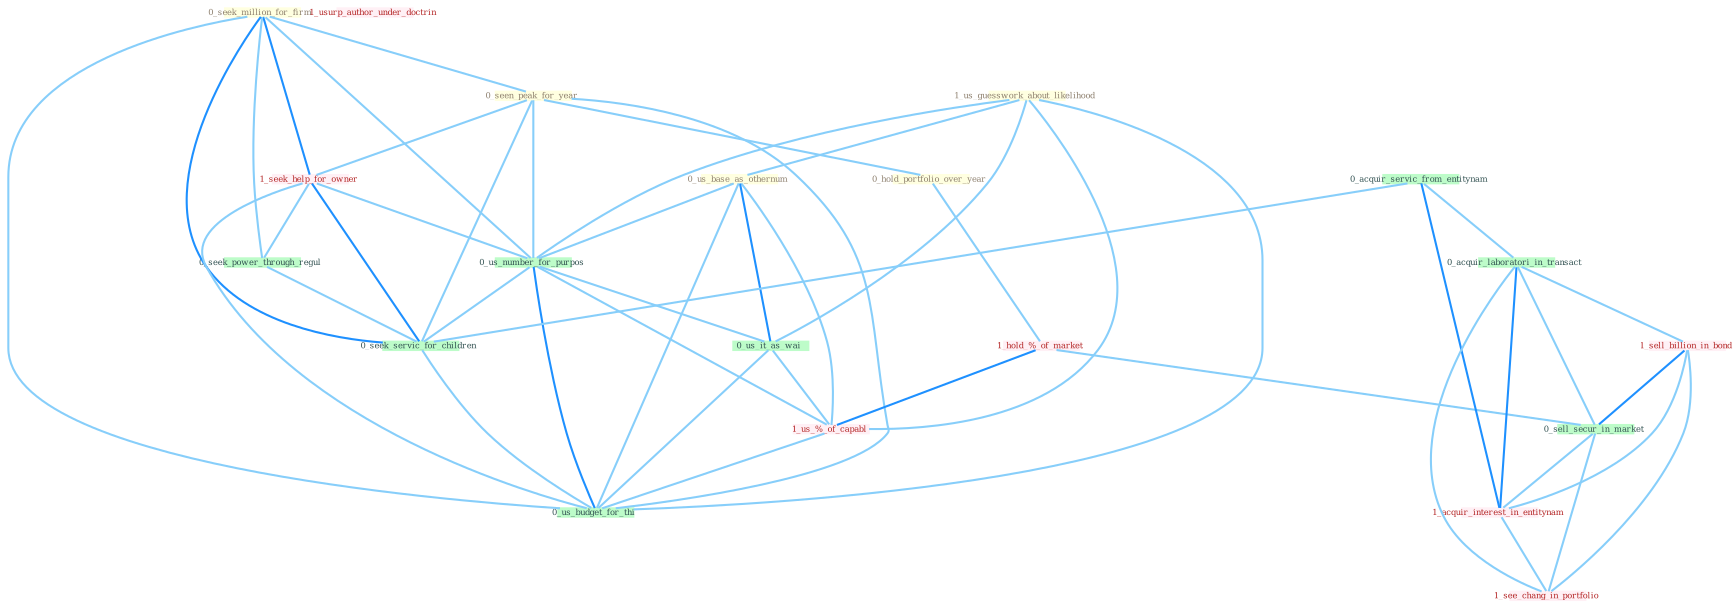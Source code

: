 Graph G{ 
    node
    [shape=polygon,style=filled,width=.5,height=.06,color="#BDFCC9",fixedsize=true,fontsize=4,
    fontcolor="#2f4f4f"];
    {node
    [color="#ffffe0", fontcolor="#8b7d6b"] "1_us_guesswork_about_likelihood " "0_seek_million_for_firm " "0_seen_peak_for_year " "0_us_base_as_othernum " "0_hold_portfolio_over_year "}
{node [color="#fff0f5", fontcolor="#b22222"] "1_seek_help_for_owner " "1_hold_%_of_market " "1_sell_billion_in_bond " "1_usurp_author_under_doctrin " "1_us_%_of_capabl " "1_acquir_interest_in_entitynam " "1_see_chang_in_portfolio "}
edge [color="#B0E2FF"];

	"1_us_guesswork_about_likelihood " -- "0_us_base_as_othernum " [w="1", color="#87cefa" ];
	"1_us_guesswork_about_likelihood " -- "0_us_number_for_purpos " [w="1", color="#87cefa" ];
	"1_us_guesswork_about_likelihood " -- "0_us_it_as_wai " [w="1", color="#87cefa" ];
	"1_us_guesswork_about_likelihood " -- "1_us_%_of_capabl " [w="1", color="#87cefa" ];
	"1_us_guesswork_about_likelihood " -- "0_us_budget_for_thi " [w="1", color="#87cefa" ];
	"0_seek_million_for_firm " -- "0_seen_peak_for_year " [w="1", color="#87cefa" ];
	"0_seek_million_for_firm " -- "1_seek_help_for_owner " [w="2", color="#1e90ff" , len=0.8];
	"0_seek_million_for_firm " -- "0_seek_power_through_regul " [w="1", color="#87cefa" ];
	"0_seek_million_for_firm " -- "0_us_number_for_purpos " [w="1", color="#87cefa" ];
	"0_seek_million_for_firm " -- "0_seek_servic_for_children " [w="2", color="#1e90ff" , len=0.8];
	"0_seek_million_for_firm " -- "0_us_budget_for_thi " [w="1", color="#87cefa" ];
	"0_seen_peak_for_year " -- "0_hold_portfolio_over_year " [w="1", color="#87cefa" ];
	"0_seen_peak_for_year " -- "1_seek_help_for_owner " [w="1", color="#87cefa" ];
	"0_seen_peak_for_year " -- "0_us_number_for_purpos " [w="1", color="#87cefa" ];
	"0_seen_peak_for_year " -- "0_seek_servic_for_children " [w="1", color="#87cefa" ];
	"0_seen_peak_for_year " -- "0_us_budget_for_thi " [w="1", color="#87cefa" ];
	"0_us_base_as_othernum " -- "0_us_number_for_purpos " [w="1", color="#87cefa" ];
	"0_us_base_as_othernum " -- "0_us_it_as_wai " [w="2", color="#1e90ff" , len=0.8];
	"0_us_base_as_othernum " -- "1_us_%_of_capabl " [w="1", color="#87cefa" ];
	"0_us_base_as_othernum " -- "0_us_budget_for_thi " [w="1", color="#87cefa" ];
	"0_hold_portfolio_over_year " -- "1_hold_%_of_market " [w="1", color="#87cefa" ];
	"1_seek_help_for_owner " -- "0_seek_power_through_regul " [w="1", color="#87cefa" ];
	"1_seek_help_for_owner " -- "0_us_number_for_purpos " [w="1", color="#87cefa" ];
	"1_seek_help_for_owner " -- "0_seek_servic_for_children " [w="2", color="#1e90ff" , len=0.8];
	"1_seek_help_for_owner " -- "0_us_budget_for_thi " [w="1", color="#87cefa" ];
	"0_acquir_servic_from_entitynam " -- "0_acquir_laboratori_in_transact " [w="1", color="#87cefa" ];
	"0_acquir_servic_from_entitynam " -- "1_acquir_interest_in_entitynam " [w="2", color="#1e90ff" , len=0.8];
	"0_acquir_servic_from_entitynam " -- "0_seek_servic_for_children " [w="1", color="#87cefa" ];
	"1_hold_%_of_market " -- "1_us_%_of_capabl " [w="2", color="#1e90ff" , len=0.8];
	"1_hold_%_of_market " -- "0_sell_secur_in_market " [w="1", color="#87cefa" ];
	"0_seek_power_through_regul " -- "0_seek_servic_for_children " [w="1", color="#87cefa" ];
	"0_us_number_for_purpos " -- "0_us_it_as_wai " [w="1", color="#87cefa" ];
	"0_us_number_for_purpos " -- "1_us_%_of_capabl " [w="1", color="#87cefa" ];
	"0_us_number_for_purpos " -- "0_seek_servic_for_children " [w="1", color="#87cefa" ];
	"0_us_number_for_purpos " -- "0_us_budget_for_thi " [w="2", color="#1e90ff" , len=0.8];
	"0_acquir_laboratori_in_transact " -- "1_sell_billion_in_bond " [w="1", color="#87cefa" ];
	"0_acquir_laboratori_in_transact " -- "0_sell_secur_in_market " [w="1", color="#87cefa" ];
	"0_acquir_laboratori_in_transact " -- "1_acquir_interest_in_entitynam " [w="2", color="#1e90ff" , len=0.8];
	"0_acquir_laboratori_in_transact " -- "1_see_chang_in_portfolio " [w="1", color="#87cefa" ];
	"1_sell_billion_in_bond " -- "0_sell_secur_in_market " [w="2", color="#1e90ff" , len=0.8];
	"1_sell_billion_in_bond " -- "1_acquir_interest_in_entitynam " [w="1", color="#87cefa" ];
	"1_sell_billion_in_bond " -- "1_see_chang_in_portfolio " [w="1", color="#87cefa" ];
	"0_us_it_as_wai " -- "1_us_%_of_capabl " [w="1", color="#87cefa" ];
	"0_us_it_as_wai " -- "0_us_budget_for_thi " [w="1", color="#87cefa" ];
	"1_us_%_of_capabl " -- "0_us_budget_for_thi " [w="1", color="#87cefa" ];
	"0_sell_secur_in_market " -- "1_acquir_interest_in_entitynam " [w="1", color="#87cefa" ];
	"0_sell_secur_in_market " -- "1_see_chang_in_portfolio " [w="1", color="#87cefa" ];
	"1_acquir_interest_in_entitynam " -- "1_see_chang_in_portfolio " [w="1", color="#87cefa" ];
	"0_seek_servic_for_children " -- "0_us_budget_for_thi " [w="1", color="#87cefa" ];
}